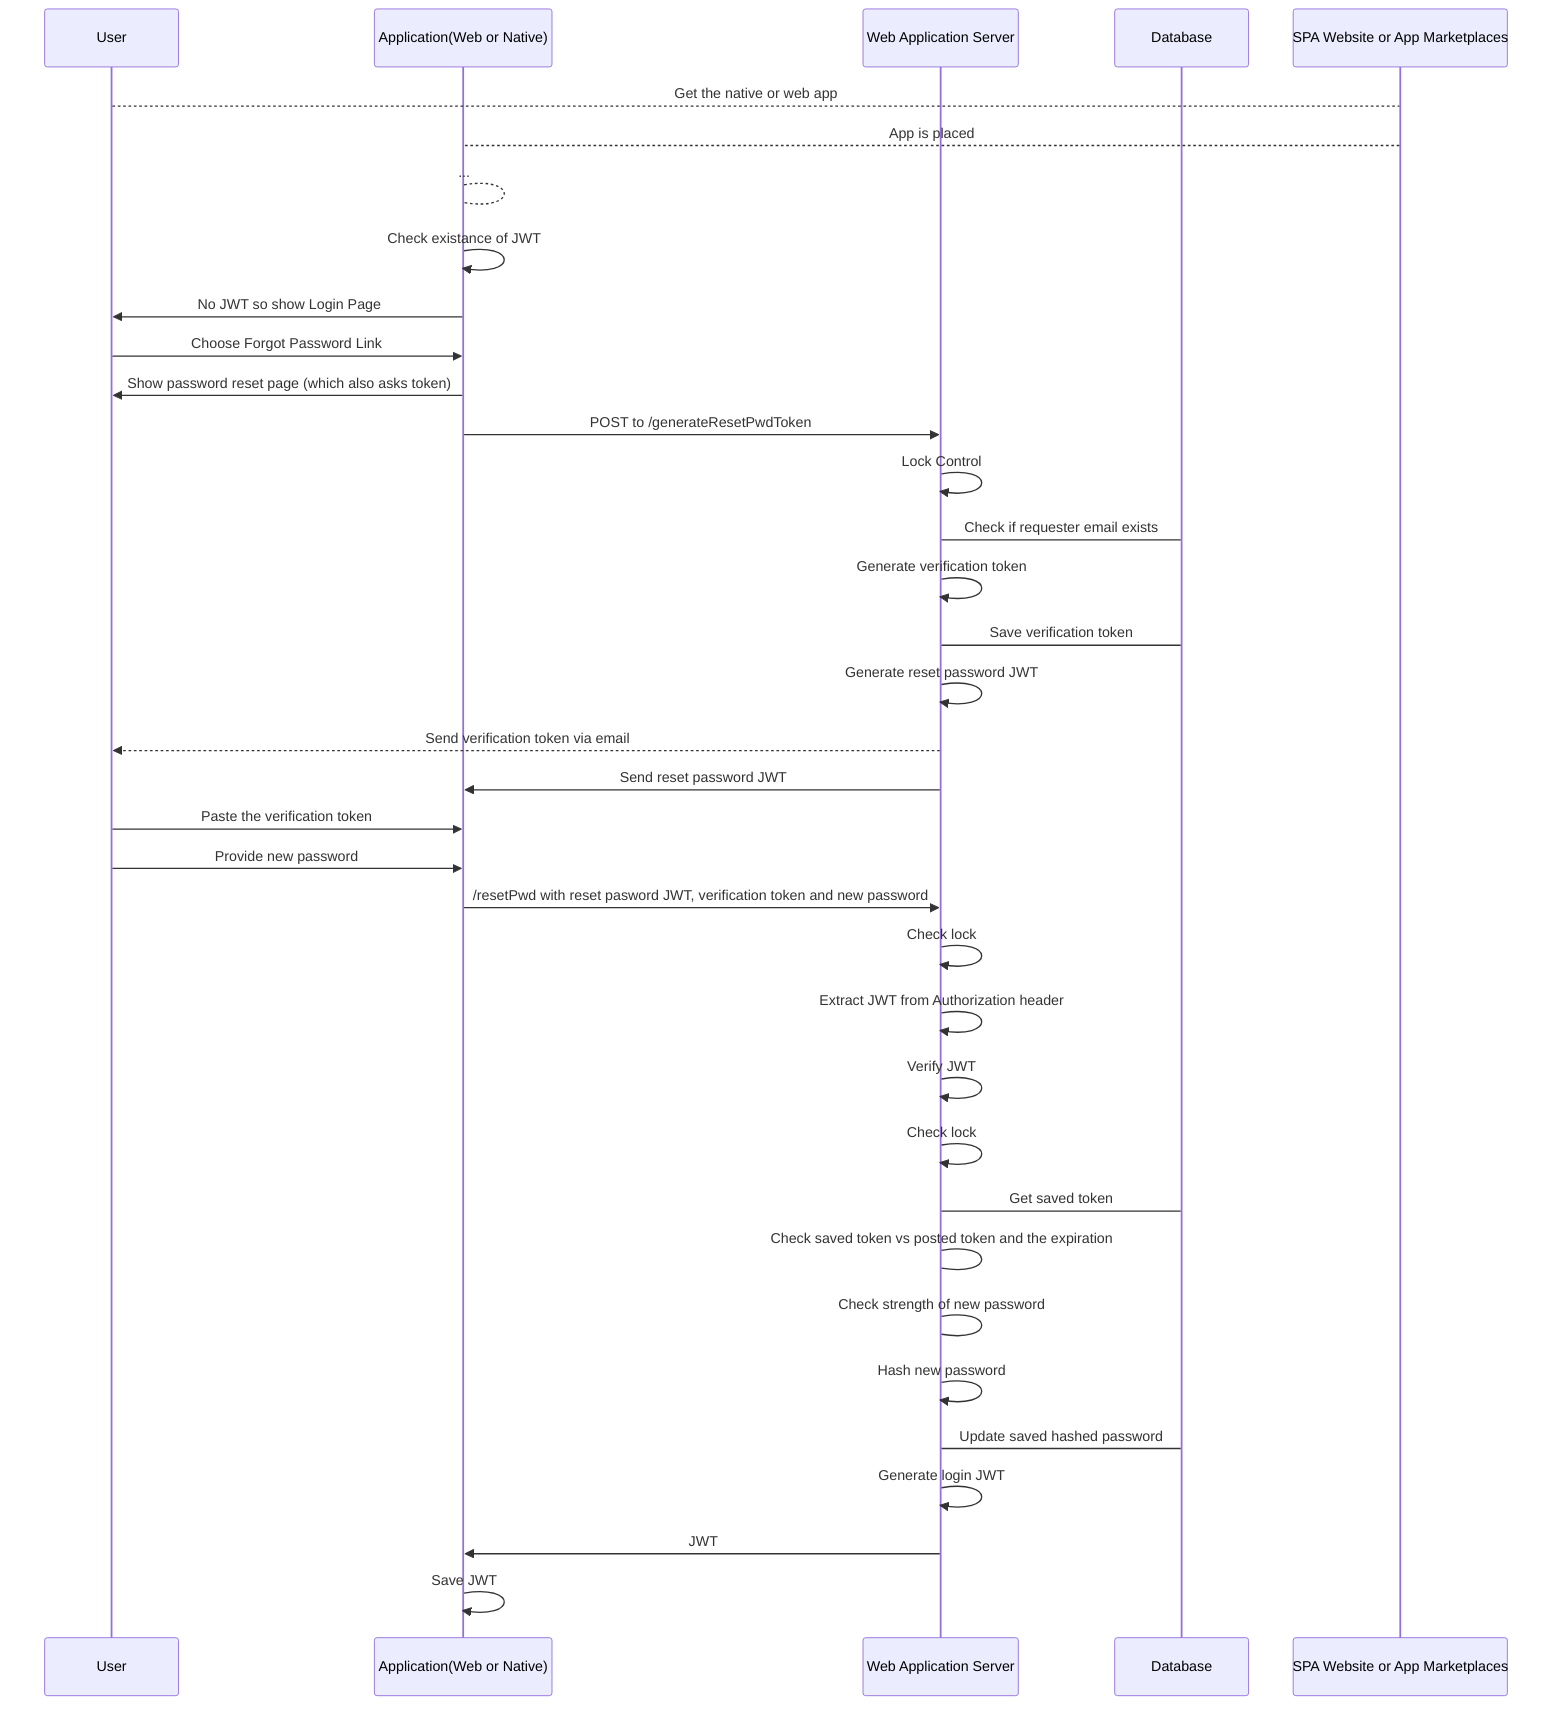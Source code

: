 sequenceDiagram
	Participant User
	Participant Application(Web or Native)
	Participant Web Application Server
	Participant Database
	Participant SPA Website or App Marketplaces
	User --> SPA Website or App Marketplaces: Get the native or web app
	SPA Website or App Marketplaces --> Application(Web or Native): App is placed
	Application(Web or Native) --> Application(Web or Native): ...
	Application(Web or Native) ->> Application(Web or Native): Check existance of JWT
	Application(Web or Native) ->> User: No JWT so show Login Page
	User ->> Application(Web or Native): Choose Forgot Password Link
	Application(Web or Native) ->> User: Show password reset page (which also asks token)
	Application(Web or Native) ->> Web Application Server: POST to /generateResetPwdToken
	Web Application Server ->> Web Application Server: Lock Control
	Web Application Server -> Database: Check if requester email exists
	Web Application Server ->> Web Application Server: Generate verification token
	Web Application Server -> Database: Save verification token
	Web Application Server ->> Web Application Server: Generate reset password JWT
	Web Application Server -->> User: Send verification token via email
	Web Application Server ->> Application(Web or Native): Send reset password JWT
	User ->> Application(Web or Native): Paste the verification token
	User ->> Application(Web or Native): Provide new password
	Application(Web or Native) ->> Web Application Server: /resetPwd with reset pasword JWT, verification token and new password
	Web Application Server ->> Web Application Server: Check lock
	Web Application Server ->> Web Application Server: Extract JWT from Authorization header
	Web Application Server ->> Web Application Server: Verify JWT
	Web Application Server ->> Web Application Server: Check lock
	Web Application Server -> Database: Get saved token
	Web Application Server -> Web Application Server: Check saved token vs posted token and the expiration
	Web Application Server -> Web Application Server: Check strength of new password
	Web Application Server ->> Web Application Server: Hash new password
	Web Application Server -> Database: Update saved hashed password
	Web Application Server ->> Web Application Server: Generate login JWT
	Web Application Server ->> Application(Web or Native): JWT
	Application(Web or Native) ->> Application(Web or Native): Save JWT